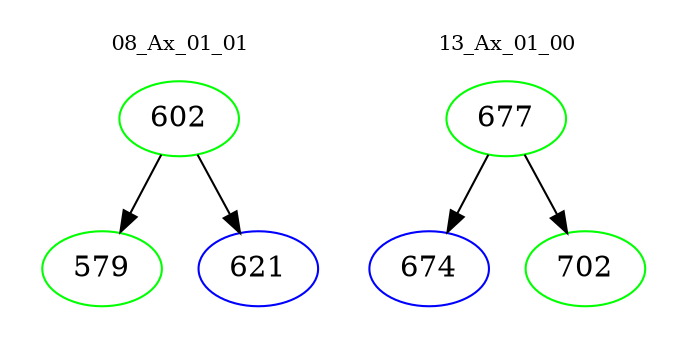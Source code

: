 digraph{
subgraph cluster_0 {
color = white
label = "08_Ax_01_01";
fontsize=10;
T0_602 [label="602", color="green"]
T0_602 -> T0_579 [color="black"]
T0_579 [label="579", color="green"]
T0_602 -> T0_621 [color="black"]
T0_621 [label="621", color="blue"]
}
subgraph cluster_1 {
color = white
label = "13_Ax_01_00";
fontsize=10;
T1_677 [label="677", color="green"]
T1_677 -> T1_674 [color="black"]
T1_674 [label="674", color="blue"]
T1_677 -> T1_702 [color="black"]
T1_702 [label="702", color="green"]
}
}
